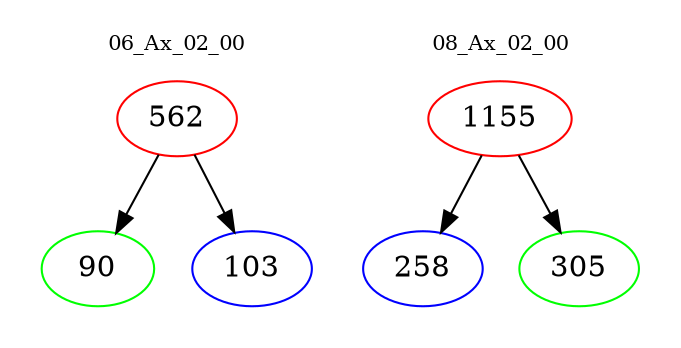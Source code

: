 digraph{
subgraph cluster_0 {
color = white
label = "06_Ax_02_00";
fontsize=10;
T0_562 [label="562", color="red"]
T0_562 -> T0_90 [color="black"]
T0_90 [label="90", color="green"]
T0_562 -> T0_103 [color="black"]
T0_103 [label="103", color="blue"]
}
subgraph cluster_1 {
color = white
label = "08_Ax_02_00";
fontsize=10;
T1_1155 [label="1155", color="red"]
T1_1155 -> T1_258 [color="black"]
T1_258 [label="258", color="blue"]
T1_1155 -> T1_305 [color="black"]
T1_305 [label="305", color="green"]
}
}
